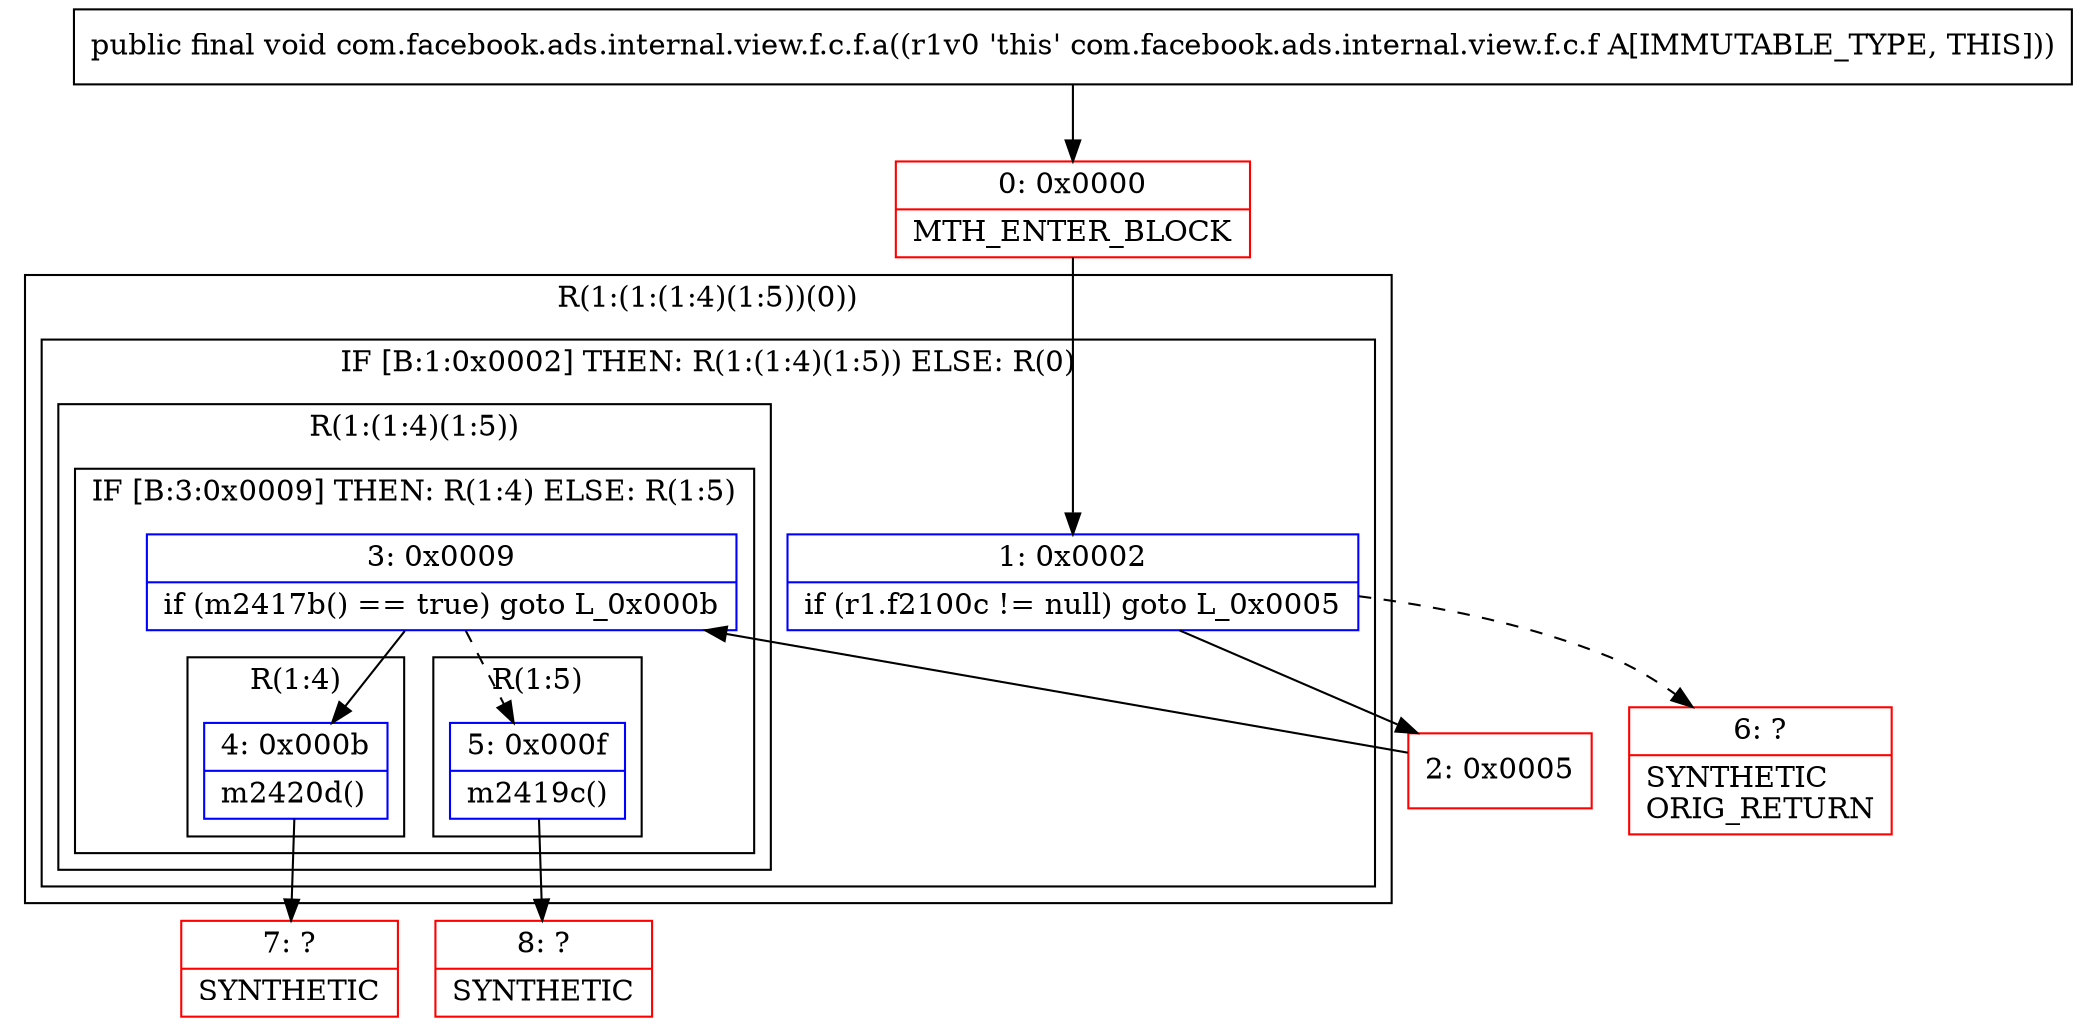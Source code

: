 digraph "CFG forcom.facebook.ads.internal.view.f.c.f.a()V" {
subgraph cluster_Region_1381184953 {
label = "R(1:(1:(1:4)(1:5))(0))";
node [shape=record,color=blue];
subgraph cluster_IfRegion_1921199166 {
label = "IF [B:1:0x0002] THEN: R(1:(1:4)(1:5)) ELSE: R(0)";
node [shape=record,color=blue];
Node_1 [shape=record,label="{1\:\ 0x0002|if (r1.f2100c != null) goto L_0x0005\l}"];
subgraph cluster_Region_225569065 {
label = "R(1:(1:4)(1:5))";
node [shape=record,color=blue];
subgraph cluster_IfRegion_1414903232 {
label = "IF [B:3:0x0009] THEN: R(1:4) ELSE: R(1:5)";
node [shape=record,color=blue];
Node_3 [shape=record,label="{3\:\ 0x0009|if (m2417b() == true) goto L_0x000b\l}"];
subgraph cluster_Region_534821902 {
label = "R(1:4)";
node [shape=record,color=blue];
Node_4 [shape=record,label="{4\:\ 0x000b|m2420d()\l}"];
}
subgraph cluster_Region_1961459984 {
label = "R(1:5)";
node [shape=record,color=blue];
Node_5 [shape=record,label="{5\:\ 0x000f|m2419c()\l}"];
}
}
}
subgraph cluster_Region_1985152517 {
label = "R(0)";
node [shape=record,color=blue];
}
}
}
Node_0 [shape=record,color=red,label="{0\:\ 0x0000|MTH_ENTER_BLOCK\l}"];
Node_2 [shape=record,color=red,label="{2\:\ 0x0005}"];
Node_6 [shape=record,color=red,label="{6\:\ ?|SYNTHETIC\lORIG_RETURN\l}"];
Node_7 [shape=record,color=red,label="{7\:\ ?|SYNTHETIC\l}"];
Node_8 [shape=record,color=red,label="{8\:\ ?|SYNTHETIC\l}"];
MethodNode[shape=record,label="{public final void com.facebook.ads.internal.view.f.c.f.a((r1v0 'this' com.facebook.ads.internal.view.f.c.f A[IMMUTABLE_TYPE, THIS])) }"];
MethodNode -> Node_0;
Node_1 -> Node_2;
Node_1 -> Node_6[style=dashed];
Node_3 -> Node_4;
Node_3 -> Node_5[style=dashed];
Node_4 -> Node_7;
Node_5 -> Node_8;
Node_0 -> Node_1;
Node_2 -> Node_3;
}


